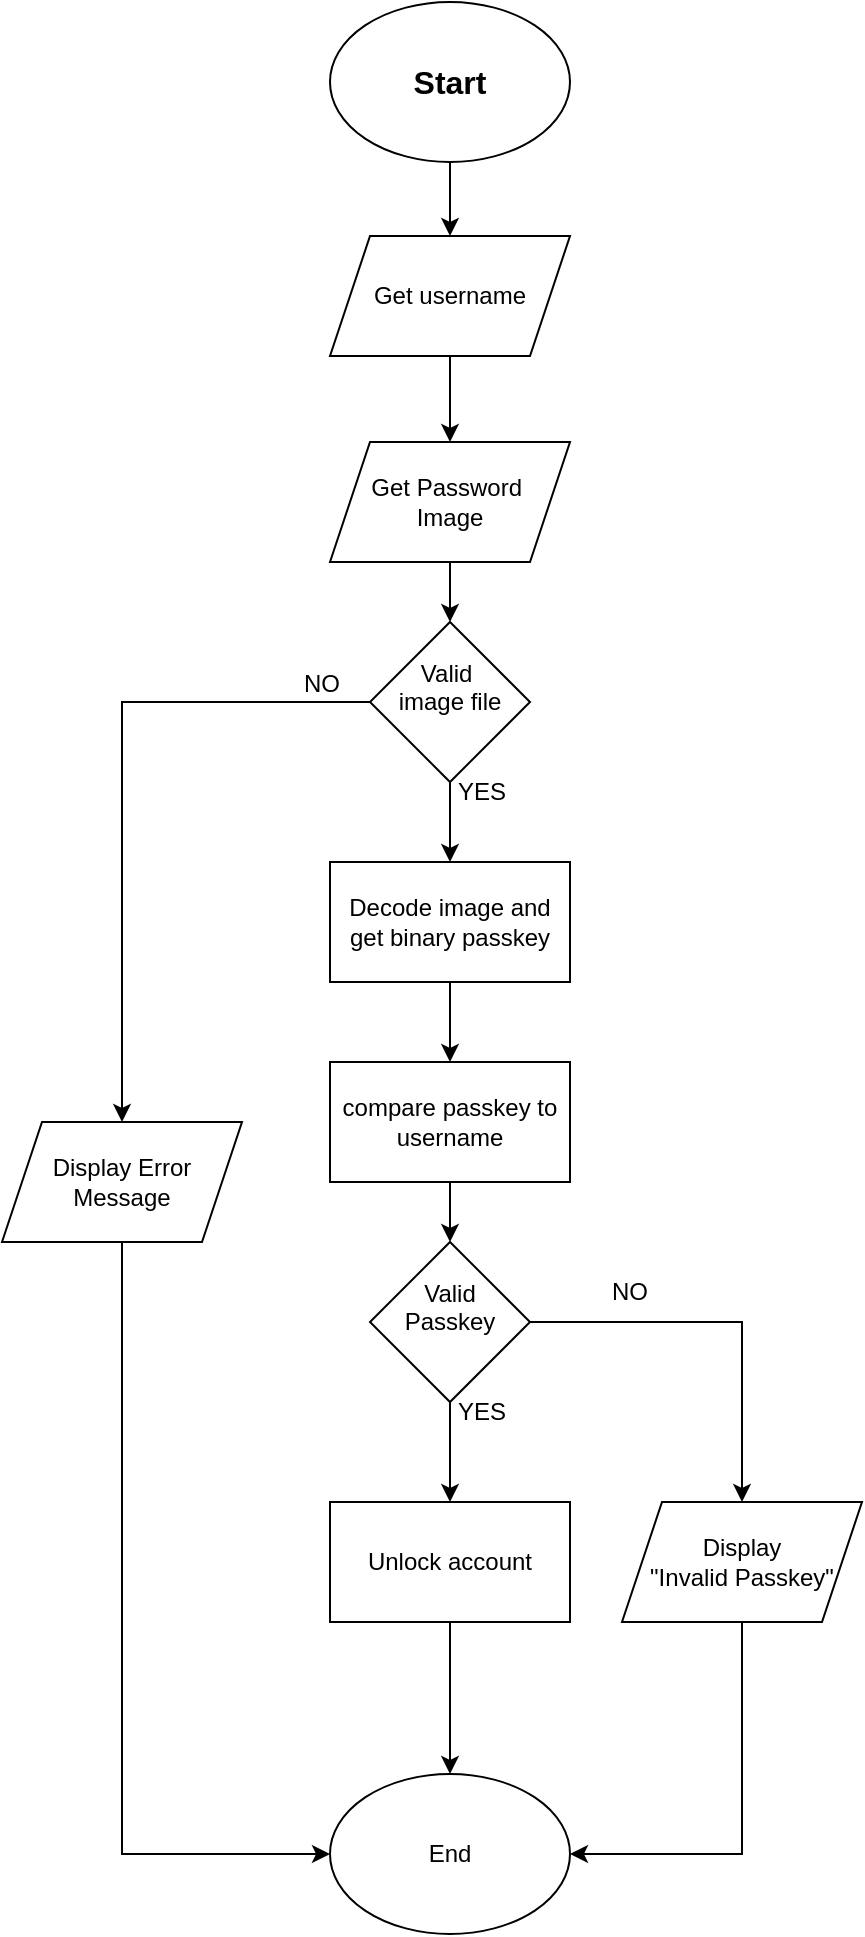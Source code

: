 <mxfile version="24.4.4" type="github">
  <diagram name="Page-1" id="A3MWqKi-Fl0rBhBtv75z">
    <mxGraphModel dx="794" dy="690" grid="1" gridSize="10" guides="1" tooltips="1" connect="1" arrows="1" fold="1" page="1" pageScale="1" pageWidth="827" pageHeight="1169" math="0" shadow="0">
      <root>
        <mxCell id="0" />
        <mxCell id="1" parent="0" />
        <mxCell id="o9yAtwOvxgKlFCgTyxnB-1" style="edgeStyle=orthogonalEdgeStyle;rounded=0;orthogonalLoop=1;jettySize=auto;html=1;entryX=0.5;entryY=0;entryDx=0;entryDy=0;" edge="1" parent="1" source="o9yAtwOvxgKlFCgTyxnB-2" target="o9yAtwOvxgKlFCgTyxnB-4">
          <mxGeometry relative="1" as="geometry" />
        </mxCell>
        <mxCell id="o9yAtwOvxgKlFCgTyxnB-2" value="&lt;font style=&quot;font-size: 16px;&quot;&gt;&lt;b&gt;Start&lt;/b&gt;&lt;/font&gt;" style="ellipse;whiteSpace=wrap;html=1;" vertex="1" parent="1">
          <mxGeometry x="354" y="30" width="120" height="80" as="geometry" />
        </mxCell>
        <mxCell id="o9yAtwOvxgKlFCgTyxnB-25" style="edgeStyle=orthogonalEdgeStyle;rounded=0;orthogonalLoop=1;jettySize=auto;html=1;" edge="1" parent="1" source="o9yAtwOvxgKlFCgTyxnB-4" target="o9yAtwOvxgKlFCgTyxnB-24">
          <mxGeometry relative="1" as="geometry" />
        </mxCell>
        <mxCell id="o9yAtwOvxgKlFCgTyxnB-4" value="Get username" style="shape=parallelogram;perimeter=parallelogramPerimeter;whiteSpace=wrap;html=1;fixedSize=1;" vertex="1" parent="1">
          <mxGeometry x="354" y="147" width="120" height="60" as="geometry" />
        </mxCell>
        <mxCell id="o9yAtwOvxgKlFCgTyxnB-5" style="edgeStyle=orthogonalEdgeStyle;rounded=0;orthogonalLoop=1;jettySize=auto;html=1;entryX=0;entryY=0.5;entryDx=0;entryDy=0;" edge="1" parent="1" source="o9yAtwOvxgKlFCgTyxnB-6" target="o9yAtwOvxgKlFCgTyxnB-19">
          <mxGeometry relative="1" as="geometry">
            <Array as="points">
              <mxPoint x="250" y="956" />
            </Array>
          </mxGeometry>
        </mxCell>
        <mxCell id="o9yAtwOvxgKlFCgTyxnB-6" value="Display Error&lt;br&gt;Message" style="shape=parallelogram;perimeter=parallelogramPerimeter;whiteSpace=wrap;html=1;fixedSize=1;" vertex="1" parent="1">
          <mxGeometry x="190" y="590" width="120" height="60" as="geometry" />
        </mxCell>
        <mxCell id="o9yAtwOvxgKlFCgTyxnB-7" style="edgeStyle=orthogonalEdgeStyle;rounded=0;orthogonalLoop=1;jettySize=auto;html=1;exitX=0;exitY=0.5;exitDx=0;exitDy=0;entryX=0.5;entryY=0;entryDx=0;entryDy=0;" edge="1" parent="1" source="o9yAtwOvxgKlFCgTyxnB-9" target="o9yAtwOvxgKlFCgTyxnB-6">
          <mxGeometry relative="1" as="geometry" />
        </mxCell>
        <mxCell id="o9yAtwOvxgKlFCgTyxnB-28" style="edgeStyle=orthogonalEdgeStyle;rounded=0;orthogonalLoop=1;jettySize=auto;html=1;entryX=0.5;entryY=0;entryDx=0;entryDy=0;" edge="1" parent="1" source="o9yAtwOvxgKlFCgTyxnB-9" target="o9yAtwOvxgKlFCgTyxnB-27">
          <mxGeometry relative="1" as="geometry" />
        </mxCell>
        <mxCell id="o9yAtwOvxgKlFCgTyxnB-9" value="&lt;div&gt;Valid&amp;nbsp;&lt;/div&gt;&lt;div&gt;image file&lt;br&gt;&lt;/div&gt;&lt;div&gt;&lt;br&gt;&lt;/div&gt;" style="rhombus;whiteSpace=wrap;html=1;" vertex="1" parent="1">
          <mxGeometry x="374" y="340" width="80" height="80" as="geometry" />
        </mxCell>
        <mxCell id="o9yAtwOvxgKlFCgTyxnB-19" value="End" style="ellipse;whiteSpace=wrap;html=1;" vertex="1" parent="1">
          <mxGeometry x="354" y="916" width="120" height="80" as="geometry" />
        </mxCell>
        <mxCell id="o9yAtwOvxgKlFCgTyxnB-20" value="NO" style="text;html=1;align=center;verticalAlign=middle;whiteSpace=wrap;rounded=0;" vertex="1" parent="1">
          <mxGeometry x="320" y="356" width="60" height="30" as="geometry" />
        </mxCell>
        <mxCell id="o9yAtwOvxgKlFCgTyxnB-21" value="YES" style="text;html=1;align=center;verticalAlign=middle;whiteSpace=wrap;rounded=0;" vertex="1" parent="1">
          <mxGeometry x="400" y="410" width="60" height="30" as="geometry" />
        </mxCell>
        <mxCell id="o9yAtwOvxgKlFCgTyxnB-26" style="edgeStyle=orthogonalEdgeStyle;rounded=0;orthogonalLoop=1;jettySize=auto;html=1;entryX=0.5;entryY=0;entryDx=0;entryDy=0;" edge="1" parent="1" source="o9yAtwOvxgKlFCgTyxnB-24" target="o9yAtwOvxgKlFCgTyxnB-9">
          <mxGeometry relative="1" as="geometry" />
        </mxCell>
        <mxCell id="o9yAtwOvxgKlFCgTyxnB-24" value="&lt;div&gt;Get Password&amp;nbsp;&lt;/div&gt;&lt;div&gt;Image&lt;/div&gt;" style="shape=parallelogram;perimeter=parallelogramPerimeter;whiteSpace=wrap;html=1;fixedSize=1;" vertex="1" parent="1">
          <mxGeometry x="354" y="250" width="120" height="60" as="geometry" />
        </mxCell>
        <mxCell id="o9yAtwOvxgKlFCgTyxnB-30" style="edgeStyle=orthogonalEdgeStyle;rounded=0;orthogonalLoop=1;jettySize=auto;html=1;entryX=0.5;entryY=0;entryDx=0;entryDy=0;" edge="1" parent="1" source="o9yAtwOvxgKlFCgTyxnB-27" target="o9yAtwOvxgKlFCgTyxnB-29">
          <mxGeometry relative="1" as="geometry" />
        </mxCell>
        <mxCell id="o9yAtwOvxgKlFCgTyxnB-27" value="Decode image and get binary passkey" style="rounded=0;whiteSpace=wrap;html=1;" vertex="1" parent="1">
          <mxGeometry x="354" y="460" width="120" height="60" as="geometry" />
        </mxCell>
        <mxCell id="o9yAtwOvxgKlFCgTyxnB-32" style="edgeStyle=orthogonalEdgeStyle;rounded=0;orthogonalLoop=1;jettySize=auto;html=1;entryX=0.5;entryY=0;entryDx=0;entryDy=0;" edge="1" parent="1" source="o9yAtwOvxgKlFCgTyxnB-29" target="o9yAtwOvxgKlFCgTyxnB-31">
          <mxGeometry relative="1" as="geometry" />
        </mxCell>
        <mxCell id="o9yAtwOvxgKlFCgTyxnB-29" value="compare passkey to username" style="rounded=0;whiteSpace=wrap;html=1;" vertex="1" parent="1">
          <mxGeometry x="354" y="560" width="120" height="60" as="geometry" />
        </mxCell>
        <mxCell id="o9yAtwOvxgKlFCgTyxnB-35" style="edgeStyle=orthogonalEdgeStyle;rounded=0;orthogonalLoop=1;jettySize=auto;html=1;" edge="1" parent="1" source="o9yAtwOvxgKlFCgTyxnB-31" target="o9yAtwOvxgKlFCgTyxnB-33">
          <mxGeometry relative="1" as="geometry" />
        </mxCell>
        <mxCell id="o9yAtwOvxgKlFCgTyxnB-37" style="edgeStyle=orthogonalEdgeStyle;rounded=0;orthogonalLoop=1;jettySize=auto;html=1;" edge="1" parent="1" source="o9yAtwOvxgKlFCgTyxnB-31" target="o9yAtwOvxgKlFCgTyxnB-36">
          <mxGeometry relative="1" as="geometry" />
        </mxCell>
        <mxCell id="o9yAtwOvxgKlFCgTyxnB-31" value="&lt;div&gt;Valid &lt;br&gt;&lt;/div&gt;&lt;div&gt;Passkey&lt;/div&gt;&lt;div&gt;&lt;br&gt;&lt;/div&gt;" style="rhombus;whiteSpace=wrap;html=1;" vertex="1" parent="1">
          <mxGeometry x="374" y="650" width="80" height="80" as="geometry" />
        </mxCell>
        <mxCell id="o9yAtwOvxgKlFCgTyxnB-34" style="edgeStyle=orthogonalEdgeStyle;rounded=0;orthogonalLoop=1;jettySize=auto;html=1;entryX=0.5;entryY=0;entryDx=0;entryDy=0;" edge="1" parent="1" source="o9yAtwOvxgKlFCgTyxnB-33" target="o9yAtwOvxgKlFCgTyxnB-19">
          <mxGeometry relative="1" as="geometry" />
        </mxCell>
        <mxCell id="o9yAtwOvxgKlFCgTyxnB-33" value="Unlock account" style="rounded=0;whiteSpace=wrap;html=1;" vertex="1" parent="1">
          <mxGeometry x="354" y="780" width="120" height="60" as="geometry" />
        </mxCell>
        <mxCell id="o9yAtwOvxgKlFCgTyxnB-38" style="edgeStyle=orthogonalEdgeStyle;rounded=0;orthogonalLoop=1;jettySize=auto;html=1;entryX=1;entryY=0.5;entryDx=0;entryDy=0;" edge="1" parent="1" target="o9yAtwOvxgKlFCgTyxnB-19">
          <mxGeometry relative="1" as="geometry">
            <mxPoint x="596" y="820" as="sourcePoint" />
            <mxPoint x="560" y="966" as="targetPoint" />
            <Array as="points">
              <mxPoint x="596" y="821" />
              <mxPoint x="560" y="821" />
              <mxPoint x="560" y="956" />
            </Array>
          </mxGeometry>
        </mxCell>
        <mxCell id="o9yAtwOvxgKlFCgTyxnB-36" value="&lt;div&gt;Display &lt;br&gt;&lt;/div&gt;&lt;div&gt;&quot;Invalid Passkey&quot;&lt;br&gt;&lt;/div&gt;" style="shape=parallelogram;perimeter=parallelogramPerimeter;whiteSpace=wrap;html=1;fixedSize=1;" vertex="1" parent="1">
          <mxGeometry x="500" y="780" width="120" height="60" as="geometry" />
        </mxCell>
        <mxCell id="o9yAtwOvxgKlFCgTyxnB-39" value="NO" style="text;html=1;align=center;verticalAlign=middle;whiteSpace=wrap;rounded=0;" vertex="1" parent="1">
          <mxGeometry x="474" y="660" width="60" height="30" as="geometry" />
        </mxCell>
        <mxCell id="o9yAtwOvxgKlFCgTyxnB-42" value="YES" style="text;html=1;align=center;verticalAlign=middle;whiteSpace=wrap;rounded=0;" vertex="1" parent="1">
          <mxGeometry x="400" y="720" width="60" height="30" as="geometry" />
        </mxCell>
      </root>
    </mxGraphModel>
  </diagram>
</mxfile>

